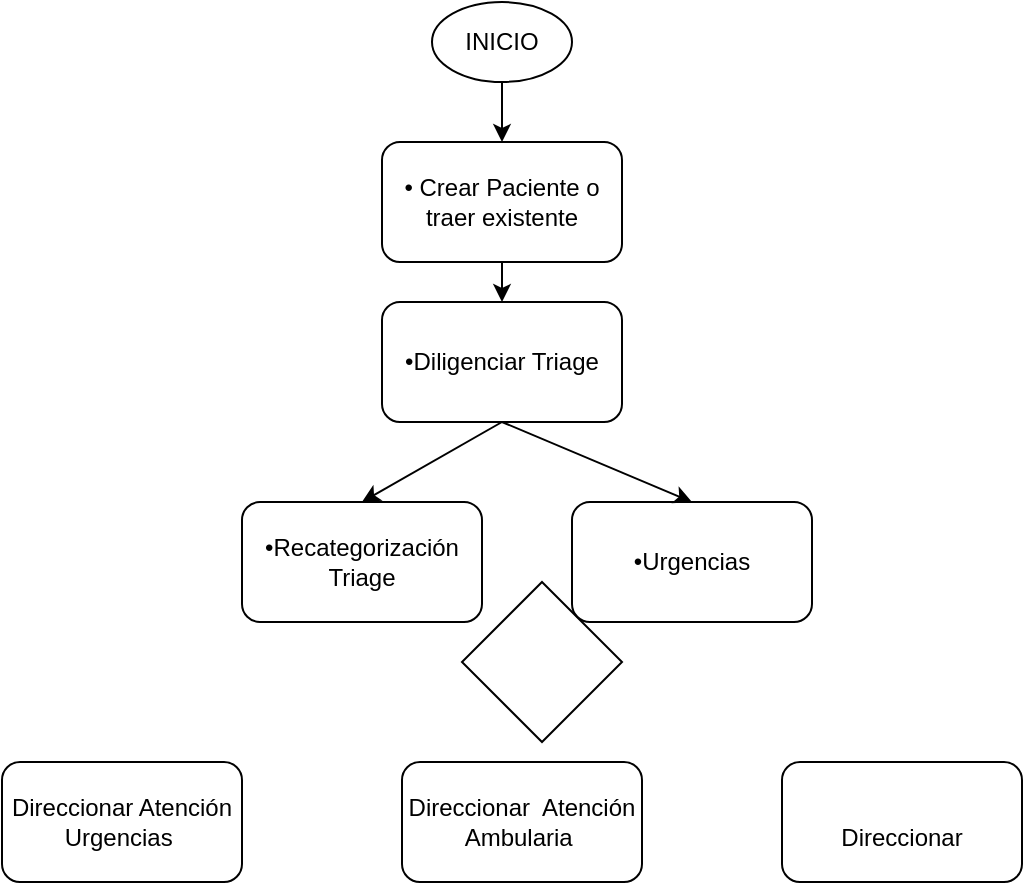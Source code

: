 <mxfile version="21.6.2" type="github">
  <diagram id="C5RBs43oDa-KdzZeNtuy" name="Page-1">
    <mxGraphModel dx="1707" dy="484" grid="1" gridSize="10" guides="1" tooltips="1" connect="1" arrows="1" fold="1" page="1" pageScale="1" pageWidth="827" pageHeight="1169" math="0" shadow="0">
      <root>
        <mxCell id="WIyWlLk6GJQsqaUBKTNV-0" />
        <mxCell id="WIyWlLk6GJQsqaUBKTNV-1" parent="WIyWlLk6GJQsqaUBKTNV-0" />
        <mxCell id="Y8gMqKH2Y-qbZQRc717D-2" value="" style="edgeStyle=orthogonalEdgeStyle;rounded=0;orthogonalLoop=1;jettySize=auto;html=1;" parent="WIyWlLk6GJQsqaUBKTNV-1" source="Y8gMqKH2Y-qbZQRc717D-0" target="yMgFSMSmd3zGYYuWkCRY-2" edge="1">
          <mxGeometry relative="1" as="geometry" />
        </mxCell>
        <mxCell id="Y8gMqKH2Y-qbZQRc717D-0" value="&lt;font style=&quot;vertical-align: inherit;&quot;&gt;&lt;font style=&quot;vertical-align: inherit;&quot;&gt;INICIO&lt;/font&gt;&lt;/font&gt;" style="ellipse;whiteSpace=wrap;html=1;" parent="WIyWlLk6GJQsqaUBKTNV-1" vertex="1">
          <mxGeometry x="105" y="40" width="70" height="40" as="geometry" />
        </mxCell>
        <mxCell id="yMgFSMSmd3zGYYuWkCRY-0" value="" style="rhombus;whiteSpace=wrap;html=1;" vertex="1" parent="WIyWlLk6GJQsqaUBKTNV-1">
          <mxGeometry x="120" y="330" width="80" height="80" as="geometry" />
        </mxCell>
        <mxCell id="yMgFSMSmd3zGYYuWkCRY-2" value="&lt;span style=&quot;text-indent: -0.38in; background-color: initial;&quot;&gt;•&amp;nbsp;&lt;/span&gt;&lt;span style=&quot;text-indent: -0.38in; background-color: initial; border-color: var(--border-color);&quot;&gt;Crear Paciente o traer existente&lt;/span&gt;" style="rounded=1;whiteSpace=wrap;html=1;shadow=0;" vertex="1" parent="WIyWlLk6GJQsqaUBKTNV-1">
          <mxGeometry x="80" y="110" width="120" height="60" as="geometry" />
        </mxCell>
        <mxCell id="yMgFSMSmd3zGYYuWkCRY-3" value="•Diligenciar Triage" style="rounded=1;whiteSpace=wrap;html=1;" vertex="1" parent="WIyWlLk6GJQsqaUBKTNV-1">
          <mxGeometry x="80" y="190" width="120" height="60" as="geometry" />
        </mxCell>
        <mxCell id="yMgFSMSmd3zGYYuWkCRY-4" value="•Recategorización Triage" style="rounded=1;whiteSpace=wrap;html=1;" vertex="1" parent="WIyWlLk6GJQsqaUBKTNV-1">
          <mxGeometry x="10" y="290" width="120" height="60" as="geometry" />
        </mxCell>
        <mxCell id="yMgFSMSmd3zGYYuWkCRY-5" value="•Urgencias" style="rounded=1;whiteSpace=wrap;html=1;" vertex="1" parent="WIyWlLk6GJQsqaUBKTNV-1">
          <mxGeometry x="175" y="290" width="120" height="60" as="geometry" />
        </mxCell>
        <mxCell id="yMgFSMSmd3zGYYuWkCRY-6" value="" style="endArrow=classic;html=1;rounded=0;exitX=0.5;exitY=1;exitDx=0;exitDy=0;" edge="1" parent="WIyWlLk6GJQsqaUBKTNV-1" source="yMgFSMSmd3zGYYuWkCRY-2" target="yMgFSMSmd3zGYYuWkCRY-3">
          <mxGeometry width="50" height="50" relative="1" as="geometry">
            <mxPoint x="240" y="310" as="sourcePoint" />
            <mxPoint x="290" y="260" as="targetPoint" />
          </mxGeometry>
        </mxCell>
        <mxCell id="yMgFSMSmd3zGYYuWkCRY-8" value="" style="endArrow=classic;html=1;rounded=0;entryX=0.5;entryY=0;entryDx=0;entryDy=0;" edge="1" parent="WIyWlLk6GJQsqaUBKTNV-1" target="yMgFSMSmd3zGYYuWkCRY-4">
          <mxGeometry width="50" height="50" relative="1" as="geometry">
            <mxPoint x="140" y="250" as="sourcePoint" />
            <mxPoint x="290" y="260" as="targetPoint" />
          </mxGeometry>
        </mxCell>
        <mxCell id="yMgFSMSmd3zGYYuWkCRY-9" value="" style="endArrow=classic;html=1;rounded=0;exitX=0.5;exitY=1;exitDx=0;exitDy=0;entryX=0.5;entryY=0;entryDx=0;entryDy=0;" edge="1" parent="WIyWlLk6GJQsqaUBKTNV-1" source="yMgFSMSmd3zGYYuWkCRY-3" target="yMgFSMSmd3zGYYuWkCRY-5">
          <mxGeometry width="50" height="50" relative="1" as="geometry">
            <mxPoint x="240" y="310" as="sourcePoint" />
            <mxPoint x="290" y="260" as="targetPoint" />
          </mxGeometry>
        </mxCell>
        <mxCell id="yMgFSMSmd3zGYYuWkCRY-10" value="&lt;br style=&quot;border-color: var(--border-color);&quot;&gt;Direccionar&lt;span style=&quot;border-color: var(--border-color);&quot;&gt;&lt;/span&gt;" style="rounded=1;whiteSpace=wrap;html=1;" vertex="1" parent="WIyWlLk6GJQsqaUBKTNV-1">
          <mxGeometry x="280" y="420" width="120" height="60" as="geometry" />
        </mxCell>
        <mxCell id="yMgFSMSmd3zGYYuWkCRY-11" value="Direccionar&amp;nbsp; Atención Ambularia&amp;nbsp;" style="rounded=1;whiteSpace=wrap;html=1;" vertex="1" parent="WIyWlLk6GJQsqaUBKTNV-1">
          <mxGeometry x="90" y="420" width="120" height="60" as="geometry" />
        </mxCell>
        <mxCell id="yMgFSMSmd3zGYYuWkCRY-12" value="Direccionar Atención Urgencias&amp;nbsp;" style="rounded=1;whiteSpace=wrap;html=1;" vertex="1" parent="WIyWlLk6GJQsqaUBKTNV-1">
          <mxGeometry x="-110" y="420" width="120" height="60" as="geometry" />
        </mxCell>
      </root>
    </mxGraphModel>
  </diagram>
</mxfile>

